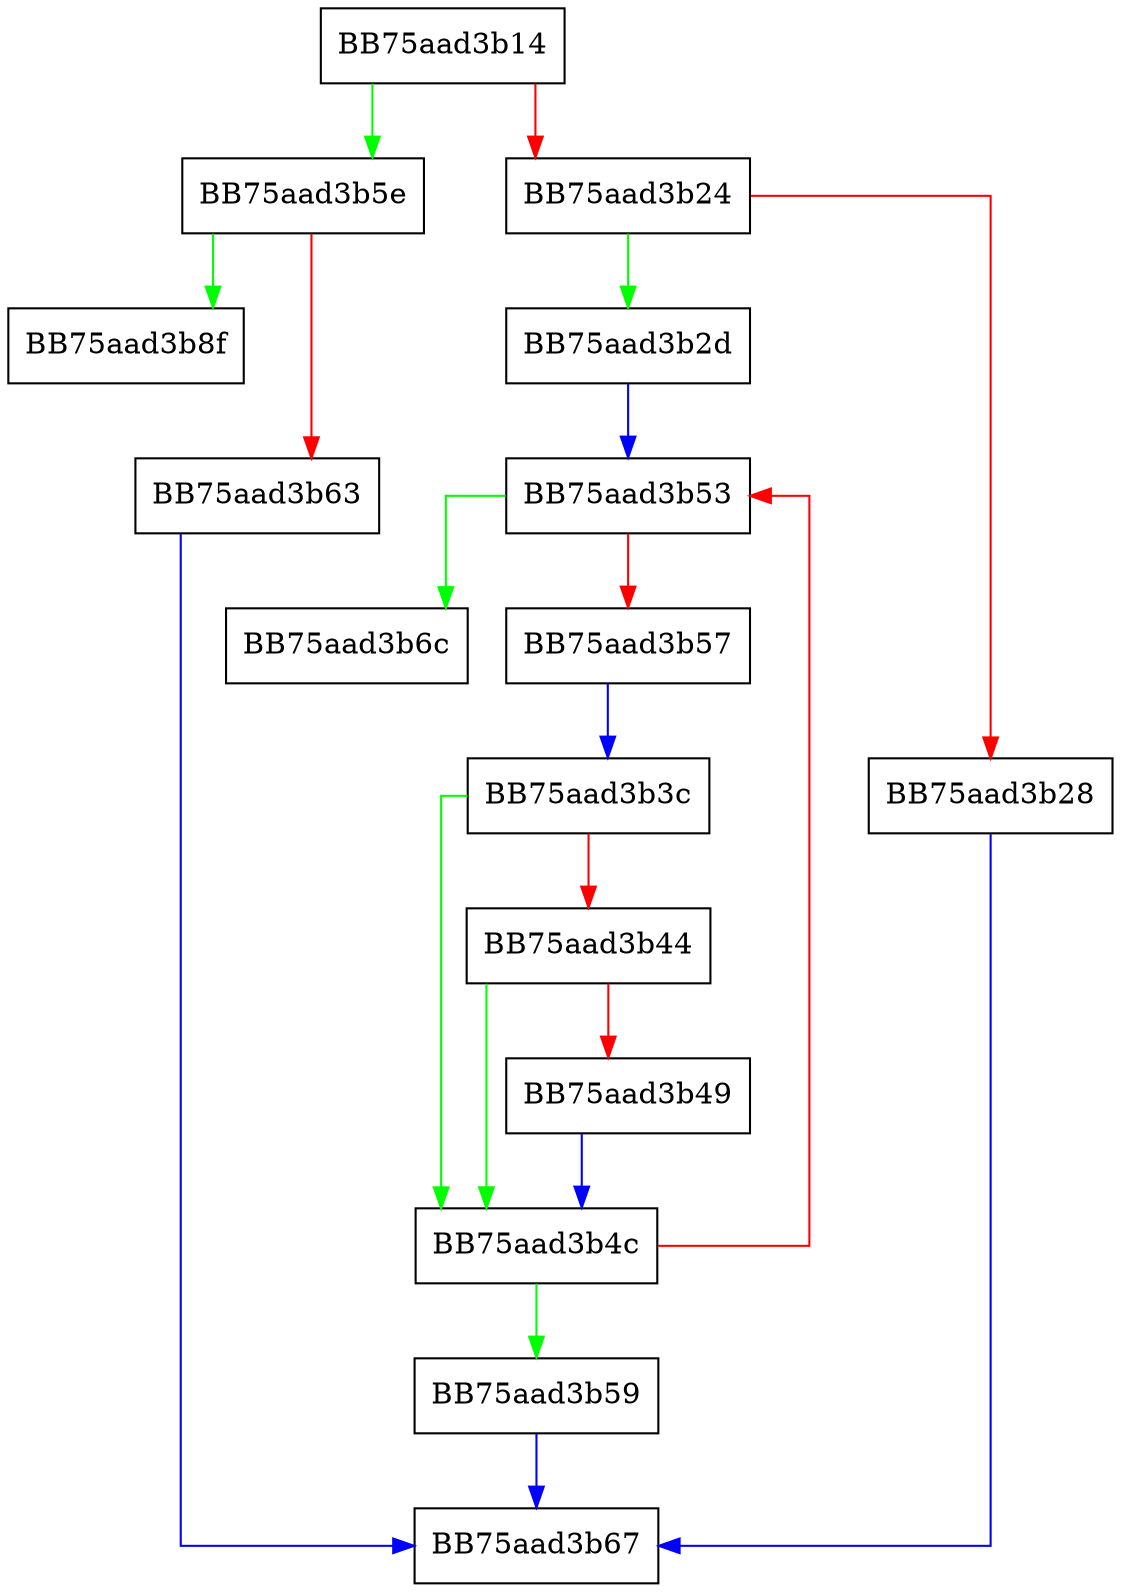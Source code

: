 digraph classend {
  node [shape="box"];
  graph [splines=ortho];
  BB75aad3b14 -> BB75aad3b5e [color="green"];
  BB75aad3b14 -> BB75aad3b24 [color="red"];
  BB75aad3b24 -> BB75aad3b2d [color="green"];
  BB75aad3b24 -> BB75aad3b28 [color="red"];
  BB75aad3b28 -> BB75aad3b67 [color="blue"];
  BB75aad3b2d -> BB75aad3b53 [color="blue"];
  BB75aad3b3c -> BB75aad3b4c [color="green"];
  BB75aad3b3c -> BB75aad3b44 [color="red"];
  BB75aad3b44 -> BB75aad3b4c [color="green"];
  BB75aad3b44 -> BB75aad3b49 [color="red"];
  BB75aad3b49 -> BB75aad3b4c [color="blue"];
  BB75aad3b4c -> BB75aad3b59 [color="green"];
  BB75aad3b4c -> BB75aad3b53 [color="red"];
  BB75aad3b53 -> BB75aad3b6c [color="green"];
  BB75aad3b53 -> BB75aad3b57 [color="red"];
  BB75aad3b57 -> BB75aad3b3c [color="blue"];
  BB75aad3b59 -> BB75aad3b67 [color="blue"];
  BB75aad3b5e -> BB75aad3b8f [color="green"];
  BB75aad3b5e -> BB75aad3b63 [color="red"];
  BB75aad3b63 -> BB75aad3b67 [color="blue"];
}